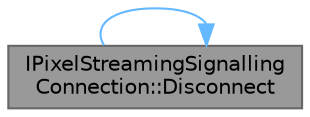 digraph "IPixelStreamingSignallingConnection::Disconnect"
{
 // INTERACTIVE_SVG=YES
 // LATEX_PDF_SIZE
  bgcolor="transparent";
  edge [fontname=Helvetica,fontsize=10,labelfontname=Helvetica,labelfontsize=10];
  node [fontname=Helvetica,fontsize=10,shape=box,height=0.2,width=0.4];
  rankdir="LR";
  Node1 [id="Node000001",label="IPixelStreamingSignalling\lConnection::Disconnect",height=0.2,width=0.4,color="gray40", fillcolor="grey60", style="filled", fontcolor="black",tooltip="Disconnects from the signalling server with a reason message."];
  Node1 -> Node1 [id="edge1_Node000001_Node000001",color="steelblue1",style="solid",tooltip=" "];
}
